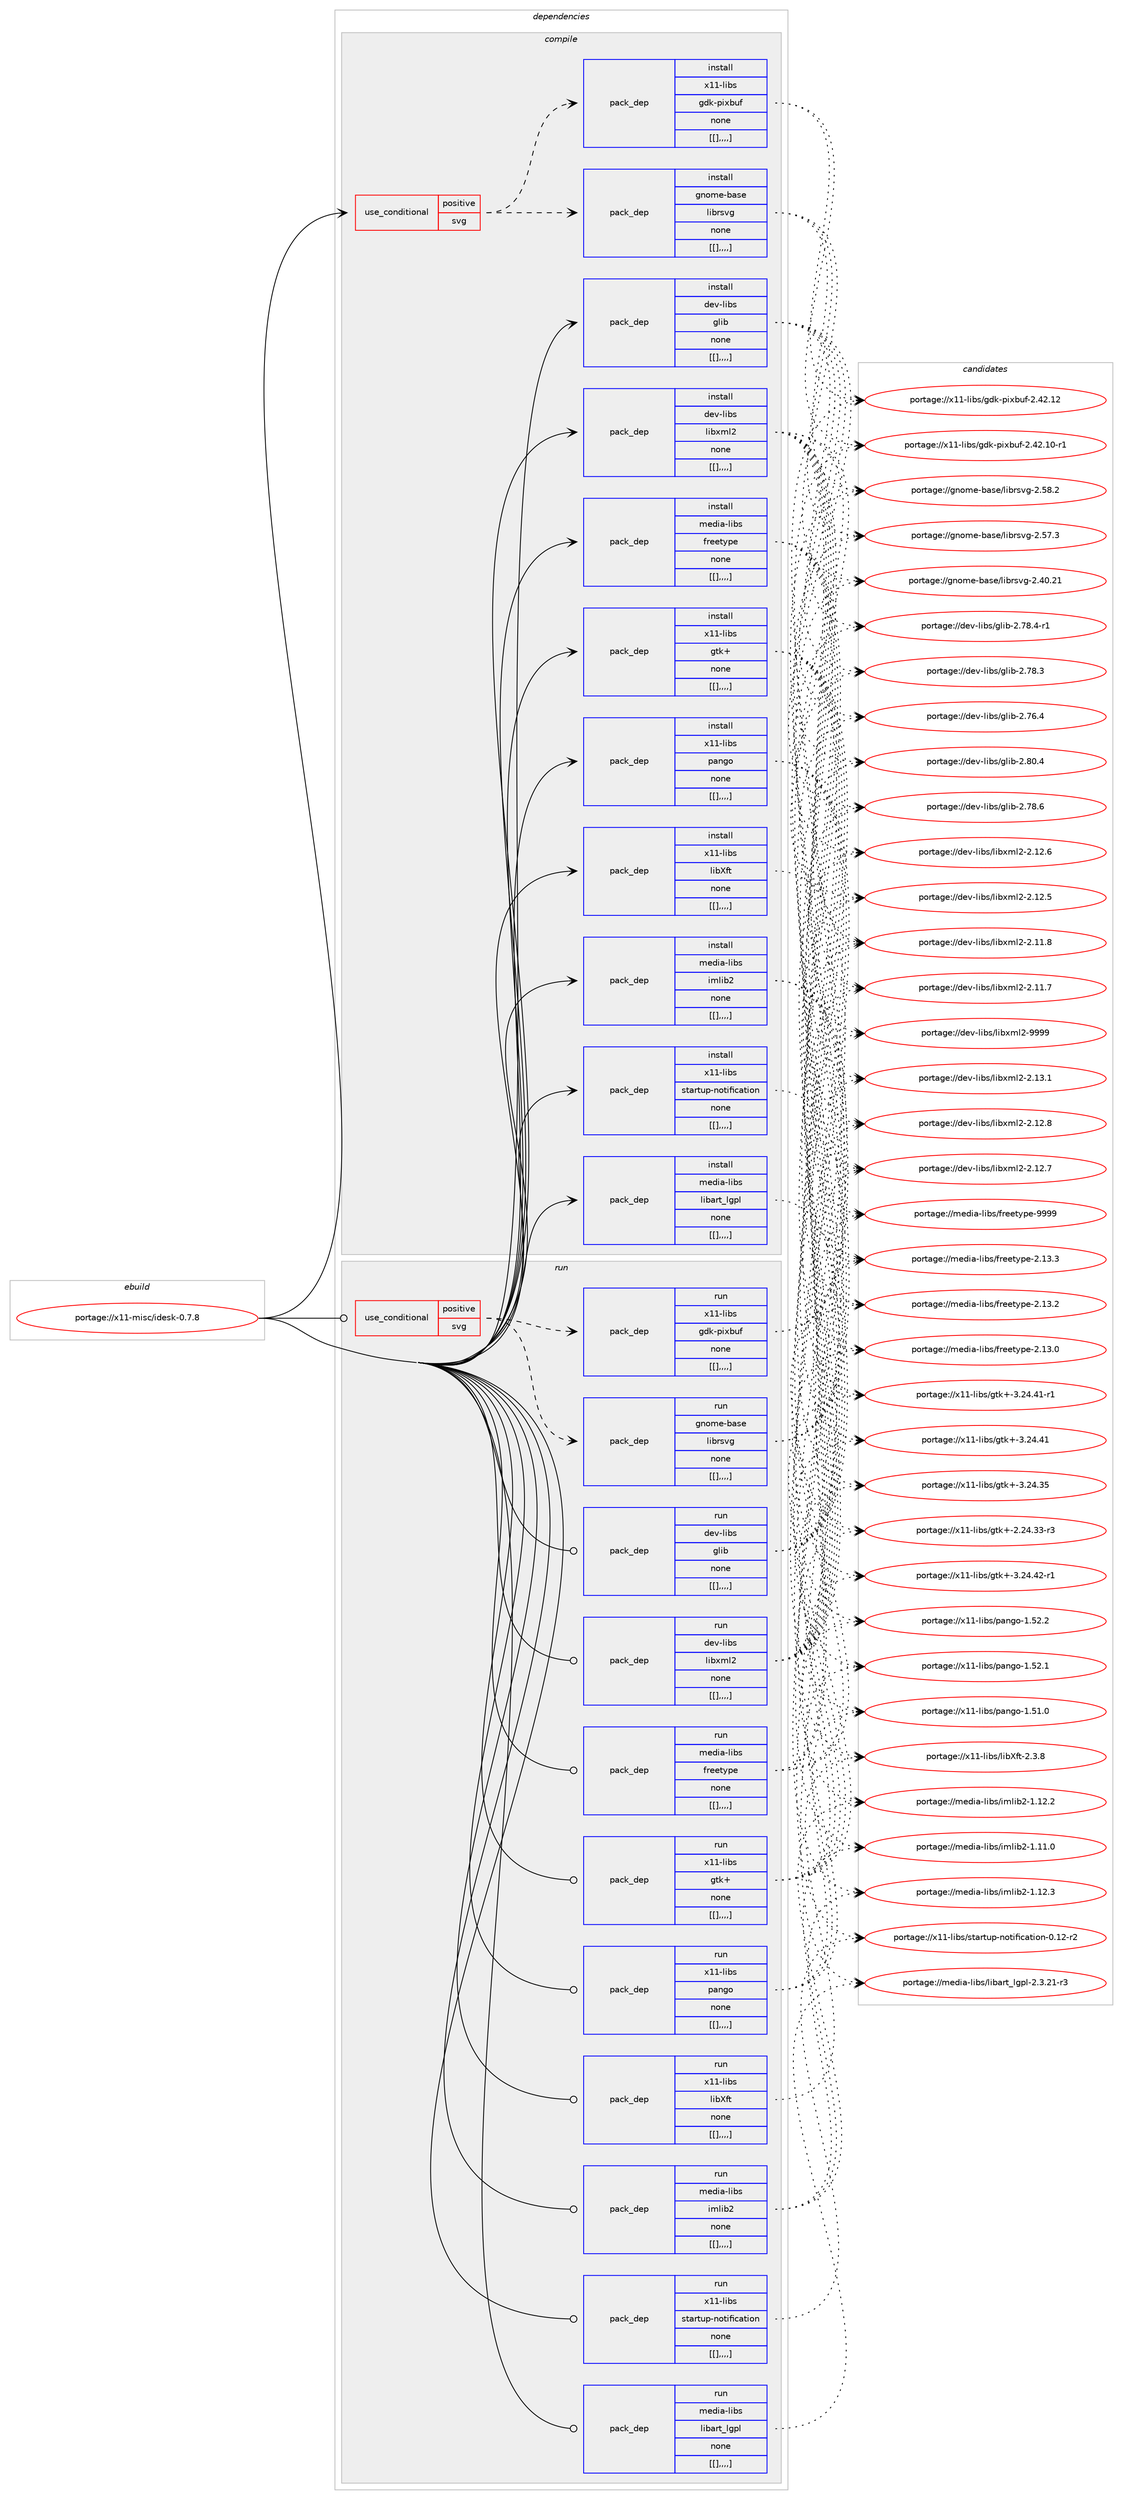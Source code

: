 digraph prolog {

# *************
# Graph options
# *************

newrank=true;
concentrate=true;
compound=true;
graph [rankdir=LR,fontname=Helvetica,fontsize=10,ranksep=1.5];#, ranksep=2.5, nodesep=0.2];
edge  [arrowhead=vee];
node  [fontname=Helvetica,fontsize=10];

# **********
# The ebuild
# **********

subgraph cluster_leftcol {
color=gray;
label=<<i>ebuild</i>>;
id [label="portage://x11-misc/idesk-0.7.8", color=red, width=4, href="../x11-misc/idesk-0.7.8.svg"];
}

# ****************
# The dependencies
# ****************

subgraph cluster_midcol {
color=gray;
label=<<i>dependencies</i>>;
subgraph cluster_compile {
fillcolor="#eeeeee";
style=filled;
label=<<i>compile</i>>;
subgraph cond127524 {
dependency474636 [label=<<TABLE BORDER="0" CELLBORDER="1" CELLSPACING="0" CELLPADDING="4"><TR><TD ROWSPAN="3" CELLPADDING="10">use_conditional</TD></TR><TR><TD>positive</TD></TR><TR><TD>svg</TD></TR></TABLE>>, shape=none, color=red];
subgraph pack343703 {
dependency474637 [label=<<TABLE BORDER="0" CELLBORDER="1" CELLSPACING="0" CELLPADDING="4" WIDTH="220"><TR><TD ROWSPAN="6" CELLPADDING="30">pack_dep</TD></TR><TR><TD WIDTH="110">install</TD></TR><TR><TD>gnome-base</TD></TR><TR><TD>librsvg</TD></TR><TR><TD>none</TD></TR><TR><TD>[[],,,,]</TD></TR></TABLE>>, shape=none, color=blue];
}
dependency474636:e -> dependency474637:w [weight=20,style="dashed",arrowhead="vee"];
subgraph pack343704 {
dependency474638 [label=<<TABLE BORDER="0" CELLBORDER="1" CELLSPACING="0" CELLPADDING="4" WIDTH="220"><TR><TD ROWSPAN="6" CELLPADDING="30">pack_dep</TD></TR><TR><TD WIDTH="110">install</TD></TR><TR><TD>x11-libs</TD></TR><TR><TD>gdk-pixbuf</TD></TR><TR><TD>none</TD></TR><TR><TD>[[],,,,]</TD></TR></TABLE>>, shape=none, color=blue];
}
dependency474636:e -> dependency474638:w [weight=20,style="dashed",arrowhead="vee"];
}
id:e -> dependency474636:w [weight=20,style="solid",arrowhead="vee"];
subgraph pack343705 {
dependency474639 [label=<<TABLE BORDER="0" CELLBORDER="1" CELLSPACING="0" CELLPADDING="4" WIDTH="220"><TR><TD ROWSPAN="6" CELLPADDING="30">pack_dep</TD></TR><TR><TD WIDTH="110">install</TD></TR><TR><TD>dev-libs</TD></TR><TR><TD>glib</TD></TR><TR><TD>none</TD></TR><TR><TD>[[],,,,]</TD></TR></TABLE>>, shape=none, color=blue];
}
id:e -> dependency474639:w [weight=20,style="solid",arrowhead="vee"];
subgraph pack343706 {
dependency474640 [label=<<TABLE BORDER="0" CELLBORDER="1" CELLSPACING="0" CELLPADDING="4" WIDTH="220"><TR><TD ROWSPAN="6" CELLPADDING="30">pack_dep</TD></TR><TR><TD WIDTH="110">install</TD></TR><TR><TD>dev-libs</TD></TR><TR><TD>libxml2</TD></TR><TR><TD>none</TD></TR><TR><TD>[[],,,,]</TD></TR></TABLE>>, shape=none, color=blue];
}
id:e -> dependency474640:w [weight=20,style="solid",arrowhead="vee"];
subgraph pack343707 {
dependency474641 [label=<<TABLE BORDER="0" CELLBORDER="1" CELLSPACING="0" CELLPADDING="4" WIDTH="220"><TR><TD ROWSPAN="6" CELLPADDING="30">pack_dep</TD></TR><TR><TD WIDTH="110">install</TD></TR><TR><TD>media-libs</TD></TR><TR><TD>freetype</TD></TR><TR><TD>none</TD></TR><TR><TD>[[],,,,]</TD></TR></TABLE>>, shape=none, color=blue];
}
id:e -> dependency474641:w [weight=20,style="solid",arrowhead="vee"];
subgraph pack343708 {
dependency474642 [label=<<TABLE BORDER="0" CELLBORDER="1" CELLSPACING="0" CELLPADDING="4" WIDTH="220"><TR><TD ROWSPAN="6" CELLPADDING="30">pack_dep</TD></TR><TR><TD WIDTH="110">install</TD></TR><TR><TD>media-libs</TD></TR><TR><TD>imlib2</TD></TR><TR><TD>none</TD></TR><TR><TD>[[],,,,]</TD></TR></TABLE>>, shape=none, color=blue];
}
id:e -> dependency474642:w [weight=20,style="solid",arrowhead="vee"];
subgraph pack343709 {
dependency474643 [label=<<TABLE BORDER="0" CELLBORDER="1" CELLSPACING="0" CELLPADDING="4" WIDTH="220"><TR><TD ROWSPAN="6" CELLPADDING="30">pack_dep</TD></TR><TR><TD WIDTH="110">install</TD></TR><TR><TD>media-libs</TD></TR><TR><TD>libart_lgpl</TD></TR><TR><TD>none</TD></TR><TR><TD>[[],,,,]</TD></TR></TABLE>>, shape=none, color=blue];
}
id:e -> dependency474643:w [weight=20,style="solid",arrowhead="vee"];
subgraph pack343710 {
dependency474644 [label=<<TABLE BORDER="0" CELLBORDER="1" CELLSPACING="0" CELLPADDING="4" WIDTH="220"><TR><TD ROWSPAN="6" CELLPADDING="30">pack_dep</TD></TR><TR><TD WIDTH="110">install</TD></TR><TR><TD>x11-libs</TD></TR><TR><TD>gtk+</TD></TR><TR><TD>none</TD></TR><TR><TD>[[],,,,]</TD></TR></TABLE>>, shape=none, color=blue];
}
id:e -> dependency474644:w [weight=20,style="solid",arrowhead="vee"];
subgraph pack343711 {
dependency474645 [label=<<TABLE BORDER="0" CELLBORDER="1" CELLSPACING="0" CELLPADDING="4" WIDTH="220"><TR><TD ROWSPAN="6" CELLPADDING="30">pack_dep</TD></TR><TR><TD WIDTH="110">install</TD></TR><TR><TD>x11-libs</TD></TR><TR><TD>libXft</TD></TR><TR><TD>none</TD></TR><TR><TD>[[],,,,]</TD></TR></TABLE>>, shape=none, color=blue];
}
id:e -> dependency474645:w [weight=20,style="solid",arrowhead="vee"];
subgraph pack343712 {
dependency474646 [label=<<TABLE BORDER="0" CELLBORDER="1" CELLSPACING="0" CELLPADDING="4" WIDTH="220"><TR><TD ROWSPAN="6" CELLPADDING="30">pack_dep</TD></TR><TR><TD WIDTH="110">install</TD></TR><TR><TD>x11-libs</TD></TR><TR><TD>pango</TD></TR><TR><TD>none</TD></TR><TR><TD>[[],,,,]</TD></TR></TABLE>>, shape=none, color=blue];
}
id:e -> dependency474646:w [weight=20,style="solid",arrowhead="vee"];
subgraph pack343713 {
dependency474647 [label=<<TABLE BORDER="0" CELLBORDER="1" CELLSPACING="0" CELLPADDING="4" WIDTH="220"><TR><TD ROWSPAN="6" CELLPADDING="30">pack_dep</TD></TR><TR><TD WIDTH="110">install</TD></TR><TR><TD>x11-libs</TD></TR><TR><TD>startup-notification</TD></TR><TR><TD>none</TD></TR><TR><TD>[[],,,,]</TD></TR></TABLE>>, shape=none, color=blue];
}
id:e -> dependency474647:w [weight=20,style="solid",arrowhead="vee"];
}
subgraph cluster_compileandrun {
fillcolor="#eeeeee";
style=filled;
label=<<i>compile and run</i>>;
}
subgraph cluster_run {
fillcolor="#eeeeee";
style=filled;
label=<<i>run</i>>;
subgraph cond127525 {
dependency474648 [label=<<TABLE BORDER="0" CELLBORDER="1" CELLSPACING="0" CELLPADDING="4"><TR><TD ROWSPAN="3" CELLPADDING="10">use_conditional</TD></TR><TR><TD>positive</TD></TR><TR><TD>svg</TD></TR></TABLE>>, shape=none, color=red];
subgraph pack343714 {
dependency474649 [label=<<TABLE BORDER="0" CELLBORDER="1" CELLSPACING="0" CELLPADDING="4" WIDTH="220"><TR><TD ROWSPAN="6" CELLPADDING="30">pack_dep</TD></TR><TR><TD WIDTH="110">run</TD></TR><TR><TD>gnome-base</TD></TR><TR><TD>librsvg</TD></TR><TR><TD>none</TD></TR><TR><TD>[[],,,,]</TD></TR></TABLE>>, shape=none, color=blue];
}
dependency474648:e -> dependency474649:w [weight=20,style="dashed",arrowhead="vee"];
subgraph pack343715 {
dependency474650 [label=<<TABLE BORDER="0" CELLBORDER="1" CELLSPACING="0" CELLPADDING="4" WIDTH="220"><TR><TD ROWSPAN="6" CELLPADDING="30">pack_dep</TD></TR><TR><TD WIDTH="110">run</TD></TR><TR><TD>x11-libs</TD></TR><TR><TD>gdk-pixbuf</TD></TR><TR><TD>none</TD></TR><TR><TD>[[],,,,]</TD></TR></TABLE>>, shape=none, color=blue];
}
dependency474648:e -> dependency474650:w [weight=20,style="dashed",arrowhead="vee"];
}
id:e -> dependency474648:w [weight=20,style="solid",arrowhead="odot"];
subgraph pack343716 {
dependency474651 [label=<<TABLE BORDER="0" CELLBORDER="1" CELLSPACING="0" CELLPADDING="4" WIDTH="220"><TR><TD ROWSPAN="6" CELLPADDING="30">pack_dep</TD></TR><TR><TD WIDTH="110">run</TD></TR><TR><TD>dev-libs</TD></TR><TR><TD>glib</TD></TR><TR><TD>none</TD></TR><TR><TD>[[],,,,]</TD></TR></TABLE>>, shape=none, color=blue];
}
id:e -> dependency474651:w [weight=20,style="solid",arrowhead="odot"];
subgraph pack343717 {
dependency474652 [label=<<TABLE BORDER="0" CELLBORDER="1" CELLSPACING="0" CELLPADDING="4" WIDTH="220"><TR><TD ROWSPAN="6" CELLPADDING="30">pack_dep</TD></TR><TR><TD WIDTH="110">run</TD></TR><TR><TD>dev-libs</TD></TR><TR><TD>libxml2</TD></TR><TR><TD>none</TD></TR><TR><TD>[[],,,,]</TD></TR></TABLE>>, shape=none, color=blue];
}
id:e -> dependency474652:w [weight=20,style="solid",arrowhead="odot"];
subgraph pack343718 {
dependency474653 [label=<<TABLE BORDER="0" CELLBORDER="1" CELLSPACING="0" CELLPADDING="4" WIDTH="220"><TR><TD ROWSPAN="6" CELLPADDING="30">pack_dep</TD></TR><TR><TD WIDTH="110">run</TD></TR><TR><TD>media-libs</TD></TR><TR><TD>freetype</TD></TR><TR><TD>none</TD></TR><TR><TD>[[],,,,]</TD></TR></TABLE>>, shape=none, color=blue];
}
id:e -> dependency474653:w [weight=20,style="solid",arrowhead="odot"];
subgraph pack343719 {
dependency474654 [label=<<TABLE BORDER="0" CELLBORDER="1" CELLSPACING="0" CELLPADDING="4" WIDTH="220"><TR><TD ROWSPAN="6" CELLPADDING="30">pack_dep</TD></TR><TR><TD WIDTH="110">run</TD></TR><TR><TD>media-libs</TD></TR><TR><TD>imlib2</TD></TR><TR><TD>none</TD></TR><TR><TD>[[],,,,]</TD></TR></TABLE>>, shape=none, color=blue];
}
id:e -> dependency474654:w [weight=20,style="solid",arrowhead="odot"];
subgraph pack343720 {
dependency474655 [label=<<TABLE BORDER="0" CELLBORDER="1" CELLSPACING="0" CELLPADDING="4" WIDTH="220"><TR><TD ROWSPAN="6" CELLPADDING="30">pack_dep</TD></TR><TR><TD WIDTH="110">run</TD></TR><TR><TD>media-libs</TD></TR><TR><TD>libart_lgpl</TD></TR><TR><TD>none</TD></TR><TR><TD>[[],,,,]</TD></TR></TABLE>>, shape=none, color=blue];
}
id:e -> dependency474655:w [weight=20,style="solid",arrowhead="odot"];
subgraph pack343721 {
dependency474656 [label=<<TABLE BORDER="0" CELLBORDER="1" CELLSPACING="0" CELLPADDING="4" WIDTH="220"><TR><TD ROWSPAN="6" CELLPADDING="30">pack_dep</TD></TR><TR><TD WIDTH="110">run</TD></TR><TR><TD>x11-libs</TD></TR><TR><TD>gtk+</TD></TR><TR><TD>none</TD></TR><TR><TD>[[],,,,]</TD></TR></TABLE>>, shape=none, color=blue];
}
id:e -> dependency474656:w [weight=20,style="solid",arrowhead="odot"];
subgraph pack343722 {
dependency474657 [label=<<TABLE BORDER="0" CELLBORDER="1" CELLSPACING="0" CELLPADDING="4" WIDTH="220"><TR><TD ROWSPAN="6" CELLPADDING="30">pack_dep</TD></TR><TR><TD WIDTH="110">run</TD></TR><TR><TD>x11-libs</TD></TR><TR><TD>libXft</TD></TR><TR><TD>none</TD></TR><TR><TD>[[],,,,]</TD></TR></TABLE>>, shape=none, color=blue];
}
id:e -> dependency474657:w [weight=20,style="solid",arrowhead="odot"];
subgraph pack343723 {
dependency474658 [label=<<TABLE BORDER="0" CELLBORDER="1" CELLSPACING="0" CELLPADDING="4" WIDTH="220"><TR><TD ROWSPAN="6" CELLPADDING="30">pack_dep</TD></TR><TR><TD WIDTH="110">run</TD></TR><TR><TD>x11-libs</TD></TR><TR><TD>pango</TD></TR><TR><TD>none</TD></TR><TR><TD>[[],,,,]</TD></TR></TABLE>>, shape=none, color=blue];
}
id:e -> dependency474658:w [weight=20,style="solid",arrowhead="odot"];
subgraph pack343724 {
dependency474659 [label=<<TABLE BORDER="0" CELLBORDER="1" CELLSPACING="0" CELLPADDING="4" WIDTH="220"><TR><TD ROWSPAN="6" CELLPADDING="30">pack_dep</TD></TR><TR><TD WIDTH="110">run</TD></TR><TR><TD>x11-libs</TD></TR><TR><TD>startup-notification</TD></TR><TR><TD>none</TD></TR><TR><TD>[[],,,,]</TD></TR></TABLE>>, shape=none, color=blue];
}
id:e -> dependency474659:w [weight=20,style="solid",arrowhead="odot"];
}
}

# **************
# The candidates
# **************

subgraph cluster_choices {
rank=same;
color=gray;
label=<<i>candidates</i>>;

subgraph choice343703 {
color=black;
nodesep=1;
choice103110111109101459897115101471081059811411511810345504653564650 [label="portage://gnome-base/librsvg-2.58.2", color=red, width=4,href="../gnome-base/librsvg-2.58.2.svg"];
choice103110111109101459897115101471081059811411511810345504653554651 [label="portage://gnome-base/librsvg-2.57.3", color=red, width=4,href="../gnome-base/librsvg-2.57.3.svg"];
choice10311011110910145989711510147108105981141151181034550465248465049 [label="portage://gnome-base/librsvg-2.40.21", color=red, width=4,href="../gnome-base/librsvg-2.40.21.svg"];
dependency474637:e -> choice103110111109101459897115101471081059811411511810345504653564650:w [style=dotted,weight="100"];
dependency474637:e -> choice103110111109101459897115101471081059811411511810345504653554651:w [style=dotted,weight="100"];
dependency474637:e -> choice10311011110910145989711510147108105981141151181034550465248465049:w [style=dotted,weight="100"];
}
subgraph choice343704 {
color=black;
nodesep=1;
choice120494945108105981154710310010745112105120981171024550465250464950 [label="portage://x11-libs/gdk-pixbuf-2.42.12", color=red, width=4,href="../x11-libs/gdk-pixbuf-2.42.12.svg"];
choice1204949451081059811547103100107451121051209811710245504652504649484511449 [label="portage://x11-libs/gdk-pixbuf-2.42.10-r1", color=red, width=4,href="../x11-libs/gdk-pixbuf-2.42.10-r1.svg"];
dependency474638:e -> choice120494945108105981154710310010745112105120981171024550465250464950:w [style=dotted,weight="100"];
dependency474638:e -> choice1204949451081059811547103100107451121051209811710245504652504649484511449:w [style=dotted,weight="100"];
}
subgraph choice343705 {
color=black;
nodesep=1;
choice1001011184510810598115471031081059845504656484652 [label="portage://dev-libs/glib-2.80.4", color=red, width=4,href="../dev-libs/glib-2.80.4.svg"];
choice1001011184510810598115471031081059845504655564654 [label="portage://dev-libs/glib-2.78.6", color=red, width=4,href="../dev-libs/glib-2.78.6.svg"];
choice10010111845108105981154710310810598455046555646524511449 [label="portage://dev-libs/glib-2.78.4-r1", color=red, width=4,href="../dev-libs/glib-2.78.4-r1.svg"];
choice1001011184510810598115471031081059845504655564651 [label="portage://dev-libs/glib-2.78.3", color=red, width=4,href="../dev-libs/glib-2.78.3.svg"];
choice1001011184510810598115471031081059845504655544652 [label="portage://dev-libs/glib-2.76.4", color=red, width=4,href="../dev-libs/glib-2.76.4.svg"];
dependency474639:e -> choice1001011184510810598115471031081059845504656484652:w [style=dotted,weight="100"];
dependency474639:e -> choice1001011184510810598115471031081059845504655564654:w [style=dotted,weight="100"];
dependency474639:e -> choice10010111845108105981154710310810598455046555646524511449:w [style=dotted,weight="100"];
dependency474639:e -> choice1001011184510810598115471031081059845504655564651:w [style=dotted,weight="100"];
dependency474639:e -> choice1001011184510810598115471031081059845504655544652:w [style=dotted,weight="100"];
}
subgraph choice343706 {
color=black;
nodesep=1;
choice10010111845108105981154710810598120109108504557575757 [label="portage://dev-libs/libxml2-9999", color=red, width=4,href="../dev-libs/libxml2-9999.svg"];
choice100101118451081059811547108105981201091085045504649514649 [label="portage://dev-libs/libxml2-2.13.1", color=red, width=4,href="../dev-libs/libxml2-2.13.1.svg"];
choice100101118451081059811547108105981201091085045504649504656 [label="portage://dev-libs/libxml2-2.12.8", color=red, width=4,href="../dev-libs/libxml2-2.12.8.svg"];
choice100101118451081059811547108105981201091085045504649504655 [label="portage://dev-libs/libxml2-2.12.7", color=red, width=4,href="../dev-libs/libxml2-2.12.7.svg"];
choice100101118451081059811547108105981201091085045504649504654 [label="portage://dev-libs/libxml2-2.12.6", color=red, width=4,href="../dev-libs/libxml2-2.12.6.svg"];
choice100101118451081059811547108105981201091085045504649504653 [label="portage://dev-libs/libxml2-2.12.5", color=red, width=4,href="../dev-libs/libxml2-2.12.5.svg"];
choice100101118451081059811547108105981201091085045504649494656 [label="portage://dev-libs/libxml2-2.11.8", color=red, width=4,href="../dev-libs/libxml2-2.11.8.svg"];
choice100101118451081059811547108105981201091085045504649494655 [label="portage://dev-libs/libxml2-2.11.7", color=red, width=4,href="../dev-libs/libxml2-2.11.7.svg"];
dependency474640:e -> choice10010111845108105981154710810598120109108504557575757:w [style=dotted,weight="100"];
dependency474640:e -> choice100101118451081059811547108105981201091085045504649514649:w [style=dotted,weight="100"];
dependency474640:e -> choice100101118451081059811547108105981201091085045504649504656:w [style=dotted,weight="100"];
dependency474640:e -> choice100101118451081059811547108105981201091085045504649504655:w [style=dotted,weight="100"];
dependency474640:e -> choice100101118451081059811547108105981201091085045504649504654:w [style=dotted,weight="100"];
dependency474640:e -> choice100101118451081059811547108105981201091085045504649504653:w [style=dotted,weight="100"];
dependency474640:e -> choice100101118451081059811547108105981201091085045504649494656:w [style=dotted,weight="100"];
dependency474640:e -> choice100101118451081059811547108105981201091085045504649494655:w [style=dotted,weight="100"];
}
subgraph choice343707 {
color=black;
nodesep=1;
choice109101100105974510810598115471021141011011161211121014557575757 [label="portage://media-libs/freetype-9999", color=red, width=4,href="../media-libs/freetype-9999.svg"];
choice1091011001059745108105981154710211410110111612111210145504649514651 [label="portage://media-libs/freetype-2.13.3", color=red, width=4,href="../media-libs/freetype-2.13.3.svg"];
choice1091011001059745108105981154710211410110111612111210145504649514650 [label="portage://media-libs/freetype-2.13.2", color=red, width=4,href="../media-libs/freetype-2.13.2.svg"];
choice1091011001059745108105981154710211410110111612111210145504649514648 [label="portage://media-libs/freetype-2.13.0", color=red, width=4,href="../media-libs/freetype-2.13.0.svg"];
dependency474641:e -> choice109101100105974510810598115471021141011011161211121014557575757:w [style=dotted,weight="100"];
dependency474641:e -> choice1091011001059745108105981154710211410110111612111210145504649514651:w [style=dotted,weight="100"];
dependency474641:e -> choice1091011001059745108105981154710211410110111612111210145504649514650:w [style=dotted,weight="100"];
dependency474641:e -> choice1091011001059745108105981154710211410110111612111210145504649514648:w [style=dotted,weight="100"];
}
subgraph choice343708 {
color=black;
nodesep=1;
choice10910110010597451081059811547105109108105985045494649504651 [label="portage://media-libs/imlib2-1.12.3", color=red, width=4,href="../media-libs/imlib2-1.12.3.svg"];
choice10910110010597451081059811547105109108105985045494649504650 [label="portage://media-libs/imlib2-1.12.2", color=red, width=4,href="../media-libs/imlib2-1.12.2.svg"];
choice10910110010597451081059811547105109108105985045494649494648 [label="portage://media-libs/imlib2-1.11.0", color=red, width=4,href="../media-libs/imlib2-1.11.0.svg"];
dependency474642:e -> choice10910110010597451081059811547105109108105985045494649504651:w [style=dotted,weight="100"];
dependency474642:e -> choice10910110010597451081059811547105109108105985045494649504650:w [style=dotted,weight="100"];
dependency474642:e -> choice10910110010597451081059811547105109108105985045494649494648:w [style=dotted,weight="100"];
}
subgraph choice343709 {
color=black;
nodesep=1;
choice10910110010597451081059811547108105989711411695108103112108455046514650494511451 [label="portage://media-libs/libart_lgpl-2.3.21-r3", color=red, width=4,href="../media-libs/libart_lgpl-2.3.21-r3.svg"];
dependency474643:e -> choice10910110010597451081059811547108105989711411695108103112108455046514650494511451:w [style=dotted,weight="100"];
}
subgraph choice343710 {
color=black;
nodesep=1;
choice12049494510810598115471031161074345514650524652504511449 [label="portage://x11-libs/gtk+-3.24.42-r1", color=red, width=4,href="../x11-libs/gtk+-3.24.42-r1.svg"];
choice12049494510810598115471031161074345514650524652494511449 [label="portage://x11-libs/gtk+-3.24.41-r1", color=red, width=4,href="../x11-libs/gtk+-3.24.41-r1.svg"];
choice1204949451081059811547103116107434551465052465249 [label="portage://x11-libs/gtk+-3.24.41", color=red, width=4,href="../x11-libs/gtk+-3.24.41.svg"];
choice1204949451081059811547103116107434551465052465153 [label="portage://x11-libs/gtk+-3.24.35", color=red, width=4,href="../x11-libs/gtk+-3.24.35.svg"];
choice12049494510810598115471031161074345504650524651514511451 [label="portage://x11-libs/gtk+-2.24.33-r3", color=red, width=4,href="../x11-libs/gtk+-2.24.33-r3.svg"];
dependency474644:e -> choice12049494510810598115471031161074345514650524652504511449:w [style=dotted,weight="100"];
dependency474644:e -> choice12049494510810598115471031161074345514650524652494511449:w [style=dotted,weight="100"];
dependency474644:e -> choice1204949451081059811547103116107434551465052465249:w [style=dotted,weight="100"];
dependency474644:e -> choice1204949451081059811547103116107434551465052465153:w [style=dotted,weight="100"];
dependency474644:e -> choice12049494510810598115471031161074345504650524651514511451:w [style=dotted,weight="100"];
}
subgraph choice343711 {
color=black;
nodesep=1;
choice12049494510810598115471081059888102116455046514656 [label="portage://x11-libs/libXft-2.3.8", color=red, width=4,href="../x11-libs/libXft-2.3.8.svg"];
dependency474645:e -> choice12049494510810598115471081059888102116455046514656:w [style=dotted,weight="100"];
}
subgraph choice343712 {
color=black;
nodesep=1;
choice12049494510810598115471129711010311145494653504650 [label="portage://x11-libs/pango-1.52.2", color=red, width=4,href="../x11-libs/pango-1.52.2.svg"];
choice12049494510810598115471129711010311145494653504649 [label="portage://x11-libs/pango-1.52.1", color=red, width=4,href="../x11-libs/pango-1.52.1.svg"];
choice12049494510810598115471129711010311145494653494648 [label="portage://x11-libs/pango-1.51.0", color=red, width=4,href="../x11-libs/pango-1.51.0.svg"];
dependency474646:e -> choice12049494510810598115471129711010311145494653504650:w [style=dotted,weight="100"];
dependency474646:e -> choice12049494510810598115471129711010311145494653504649:w [style=dotted,weight="100"];
dependency474646:e -> choice12049494510810598115471129711010311145494653494648:w [style=dotted,weight="100"];
}
subgraph choice343713 {
color=black;
nodesep=1;
choice12049494510810598115471151169711411611711245110111116105102105999711610511111045484649504511450 [label="portage://x11-libs/startup-notification-0.12-r2", color=red, width=4,href="../x11-libs/startup-notification-0.12-r2.svg"];
dependency474647:e -> choice12049494510810598115471151169711411611711245110111116105102105999711610511111045484649504511450:w [style=dotted,weight="100"];
}
subgraph choice343714 {
color=black;
nodesep=1;
choice103110111109101459897115101471081059811411511810345504653564650 [label="portage://gnome-base/librsvg-2.58.2", color=red, width=4,href="../gnome-base/librsvg-2.58.2.svg"];
choice103110111109101459897115101471081059811411511810345504653554651 [label="portage://gnome-base/librsvg-2.57.3", color=red, width=4,href="../gnome-base/librsvg-2.57.3.svg"];
choice10311011110910145989711510147108105981141151181034550465248465049 [label="portage://gnome-base/librsvg-2.40.21", color=red, width=4,href="../gnome-base/librsvg-2.40.21.svg"];
dependency474649:e -> choice103110111109101459897115101471081059811411511810345504653564650:w [style=dotted,weight="100"];
dependency474649:e -> choice103110111109101459897115101471081059811411511810345504653554651:w [style=dotted,weight="100"];
dependency474649:e -> choice10311011110910145989711510147108105981141151181034550465248465049:w [style=dotted,weight="100"];
}
subgraph choice343715 {
color=black;
nodesep=1;
choice120494945108105981154710310010745112105120981171024550465250464950 [label="portage://x11-libs/gdk-pixbuf-2.42.12", color=red, width=4,href="../x11-libs/gdk-pixbuf-2.42.12.svg"];
choice1204949451081059811547103100107451121051209811710245504652504649484511449 [label="portage://x11-libs/gdk-pixbuf-2.42.10-r1", color=red, width=4,href="../x11-libs/gdk-pixbuf-2.42.10-r1.svg"];
dependency474650:e -> choice120494945108105981154710310010745112105120981171024550465250464950:w [style=dotted,weight="100"];
dependency474650:e -> choice1204949451081059811547103100107451121051209811710245504652504649484511449:w [style=dotted,weight="100"];
}
subgraph choice343716 {
color=black;
nodesep=1;
choice1001011184510810598115471031081059845504656484652 [label="portage://dev-libs/glib-2.80.4", color=red, width=4,href="../dev-libs/glib-2.80.4.svg"];
choice1001011184510810598115471031081059845504655564654 [label="portage://dev-libs/glib-2.78.6", color=red, width=4,href="../dev-libs/glib-2.78.6.svg"];
choice10010111845108105981154710310810598455046555646524511449 [label="portage://dev-libs/glib-2.78.4-r1", color=red, width=4,href="../dev-libs/glib-2.78.4-r1.svg"];
choice1001011184510810598115471031081059845504655564651 [label="portage://dev-libs/glib-2.78.3", color=red, width=4,href="../dev-libs/glib-2.78.3.svg"];
choice1001011184510810598115471031081059845504655544652 [label="portage://dev-libs/glib-2.76.4", color=red, width=4,href="../dev-libs/glib-2.76.4.svg"];
dependency474651:e -> choice1001011184510810598115471031081059845504656484652:w [style=dotted,weight="100"];
dependency474651:e -> choice1001011184510810598115471031081059845504655564654:w [style=dotted,weight="100"];
dependency474651:e -> choice10010111845108105981154710310810598455046555646524511449:w [style=dotted,weight="100"];
dependency474651:e -> choice1001011184510810598115471031081059845504655564651:w [style=dotted,weight="100"];
dependency474651:e -> choice1001011184510810598115471031081059845504655544652:w [style=dotted,weight="100"];
}
subgraph choice343717 {
color=black;
nodesep=1;
choice10010111845108105981154710810598120109108504557575757 [label="portage://dev-libs/libxml2-9999", color=red, width=4,href="../dev-libs/libxml2-9999.svg"];
choice100101118451081059811547108105981201091085045504649514649 [label="portage://dev-libs/libxml2-2.13.1", color=red, width=4,href="../dev-libs/libxml2-2.13.1.svg"];
choice100101118451081059811547108105981201091085045504649504656 [label="portage://dev-libs/libxml2-2.12.8", color=red, width=4,href="../dev-libs/libxml2-2.12.8.svg"];
choice100101118451081059811547108105981201091085045504649504655 [label="portage://dev-libs/libxml2-2.12.7", color=red, width=4,href="../dev-libs/libxml2-2.12.7.svg"];
choice100101118451081059811547108105981201091085045504649504654 [label="portage://dev-libs/libxml2-2.12.6", color=red, width=4,href="../dev-libs/libxml2-2.12.6.svg"];
choice100101118451081059811547108105981201091085045504649504653 [label="portage://dev-libs/libxml2-2.12.5", color=red, width=4,href="../dev-libs/libxml2-2.12.5.svg"];
choice100101118451081059811547108105981201091085045504649494656 [label="portage://dev-libs/libxml2-2.11.8", color=red, width=4,href="../dev-libs/libxml2-2.11.8.svg"];
choice100101118451081059811547108105981201091085045504649494655 [label="portage://dev-libs/libxml2-2.11.7", color=red, width=4,href="../dev-libs/libxml2-2.11.7.svg"];
dependency474652:e -> choice10010111845108105981154710810598120109108504557575757:w [style=dotted,weight="100"];
dependency474652:e -> choice100101118451081059811547108105981201091085045504649514649:w [style=dotted,weight="100"];
dependency474652:e -> choice100101118451081059811547108105981201091085045504649504656:w [style=dotted,weight="100"];
dependency474652:e -> choice100101118451081059811547108105981201091085045504649504655:w [style=dotted,weight="100"];
dependency474652:e -> choice100101118451081059811547108105981201091085045504649504654:w [style=dotted,weight="100"];
dependency474652:e -> choice100101118451081059811547108105981201091085045504649504653:w [style=dotted,weight="100"];
dependency474652:e -> choice100101118451081059811547108105981201091085045504649494656:w [style=dotted,weight="100"];
dependency474652:e -> choice100101118451081059811547108105981201091085045504649494655:w [style=dotted,weight="100"];
}
subgraph choice343718 {
color=black;
nodesep=1;
choice109101100105974510810598115471021141011011161211121014557575757 [label="portage://media-libs/freetype-9999", color=red, width=4,href="../media-libs/freetype-9999.svg"];
choice1091011001059745108105981154710211410110111612111210145504649514651 [label="portage://media-libs/freetype-2.13.3", color=red, width=4,href="../media-libs/freetype-2.13.3.svg"];
choice1091011001059745108105981154710211410110111612111210145504649514650 [label="portage://media-libs/freetype-2.13.2", color=red, width=4,href="../media-libs/freetype-2.13.2.svg"];
choice1091011001059745108105981154710211410110111612111210145504649514648 [label="portage://media-libs/freetype-2.13.0", color=red, width=4,href="../media-libs/freetype-2.13.0.svg"];
dependency474653:e -> choice109101100105974510810598115471021141011011161211121014557575757:w [style=dotted,weight="100"];
dependency474653:e -> choice1091011001059745108105981154710211410110111612111210145504649514651:w [style=dotted,weight="100"];
dependency474653:e -> choice1091011001059745108105981154710211410110111612111210145504649514650:w [style=dotted,weight="100"];
dependency474653:e -> choice1091011001059745108105981154710211410110111612111210145504649514648:w [style=dotted,weight="100"];
}
subgraph choice343719 {
color=black;
nodesep=1;
choice10910110010597451081059811547105109108105985045494649504651 [label="portage://media-libs/imlib2-1.12.3", color=red, width=4,href="../media-libs/imlib2-1.12.3.svg"];
choice10910110010597451081059811547105109108105985045494649504650 [label="portage://media-libs/imlib2-1.12.2", color=red, width=4,href="../media-libs/imlib2-1.12.2.svg"];
choice10910110010597451081059811547105109108105985045494649494648 [label="portage://media-libs/imlib2-1.11.0", color=red, width=4,href="../media-libs/imlib2-1.11.0.svg"];
dependency474654:e -> choice10910110010597451081059811547105109108105985045494649504651:w [style=dotted,weight="100"];
dependency474654:e -> choice10910110010597451081059811547105109108105985045494649504650:w [style=dotted,weight="100"];
dependency474654:e -> choice10910110010597451081059811547105109108105985045494649494648:w [style=dotted,weight="100"];
}
subgraph choice343720 {
color=black;
nodesep=1;
choice10910110010597451081059811547108105989711411695108103112108455046514650494511451 [label="portage://media-libs/libart_lgpl-2.3.21-r3", color=red, width=4,href="../media-libs/libart_lgpl-2.3.21-r3.svg"];
dependency474655:e -> choice10910110010597451081059811547108105989711411695108103112108455046514650494511451:w [style=dotted,weight="100"];
}
subgraph choice343721 {
color=black;
nodesep=1;
choice12049494510810598115471031161074345514650524652504511449 [label="portage://x11-libs/gtk+-3.24.42-r1", color=red, width=4,href="../x11-libs/gtk+-3.24.42-r1.svg"];
choice12049494510810598115471031161074345514650524652494511449 [label="portage://x11-libs/gtk+-3.24.41-r1", color=red, width=4,href="../x11-libs/gtk+-3.24.41-r1.svg"];
choice1204949451081059811547103116107434551465052465249 [label="portage://x11-libs/gtk+-3.24.41", color=red, width=4,href="../x11-libs/gtk+-3.24.41.svg"];
choice1204949451081059811547103116107434551465052465153 [label="portage://x11-libs/gtk+-3.24.35", color=red, width=4,href="../x11-libs/gtk+-3.24.35.svg"];
choice12049494510810598115471031161074345504650524651514511451 [label="portage://x11-libs/gtk+-2.24.33-r3", color=red, width=4,href="../x11-libs/gtk+-2.24.33-r3.svg"];
dependency474656:e -> choice12049494510810598115471031161074345514650524652504511449:w [style=dotted,weight="100"];
dependency474656:e -> choice12049494510810598115471031161074345514650524652494511449:w [style=dotted,weight="100"];
dependency474656:e -> choice1204949451081059811547103116107434551465052465249:w [style=dotted,weight="100"];
dependency474656:e -> choice1204949451081059811547103116107434551465052465153:w [style=dotted,weight="100"];
dependency474656:e -> choice12049494510810598115471031161074345504650524651514511451:w [style=dotted,weight="100"];
}
subgraph choice343722 {
color=black;
nodesep=1;
choice12049494510810598115471081059888102116455046514656 [label="portage://x11-libs/libXft-2.3.8", color=red, width=4,href="../x11-libs/libXft-2.3.8.svg"];
dependency474657:e -> choice12049494510810598115471081059888102116455046514656:w [style=dotted,weight="100"];
}
subgraph choice343723 {
color=black;
nodesep=1;
choice12049494510810598115471129711010311145494653504650 [label="portage://x11-libs/pango-1.52.2", color=red, width=4,href="../x11-libs/pango-1.52.2.svg"];
choice12049494510810598115471129711010311145494653504649 [label="portage://x11-libs/pango-1.52.1", color=red, width=4,href="../x11-libs/pango-1.52.1.svg"];
choice12049494510810598115471129711010311145494653494648 [label="portage://x11-libs/pango-1.51.0", color=red, width=4,href="../x11-libs/pango-1.51.0.svg"];
dependency474658:e -> choice12049494510810598115471129711010311145494653504650:w [style=dotted,weight="100"];
dependency474658:e -> choice12049494510810598115471129711010311145494653504649:w [style=dotted,weight="100"];
dependency474658:e -> choice12049494510810598115471129711010311145494653494648:w [style=dotted,weight="100"];
}
subgraph choice343724 {
color=black;
nodesep=1;
choice12049494510810598115471151169711411611711245110111116105102105999711610511111045484649504511450 [label="portage://x11-libs/startup-notification-0.12-r2", color=red, width=4,href="../x11-libs/startup-notification-0.12-r2.svg"];
dependency474659:e -> choice12049494510810598115471151169711411611711245110111116105102105999711610511111045484649504511450:w [style=dotted,weight="100"];
}
}

}
